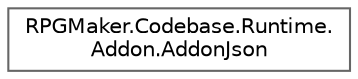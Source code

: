 digraph "クラス階層図"
{
 // LATEX_PDF_SIZE
  bgcolor="transparent";
  edge [fontname=Helvetica,fontsize=10,labelfontname=Helvetica,labelfontsize=10];
  node [fontname=Helvetica,fontsize=10,shape=box,height=0.2,width=0.4];
  rankdir="LR";
  Node0 [id="Node000000",label="RPGMaker.Codebase.Runtime.\lAddon.AddonJson",height=0.2,width=0.4,color="grey40", fillcolor="white", style="filled",URL="$d0/da3/class_r_p_g_maker_1_1_codebase_1_1_runtime_1_1_addon_1_1_addon_json.html",tooltip="アドオンJSON"];
}
